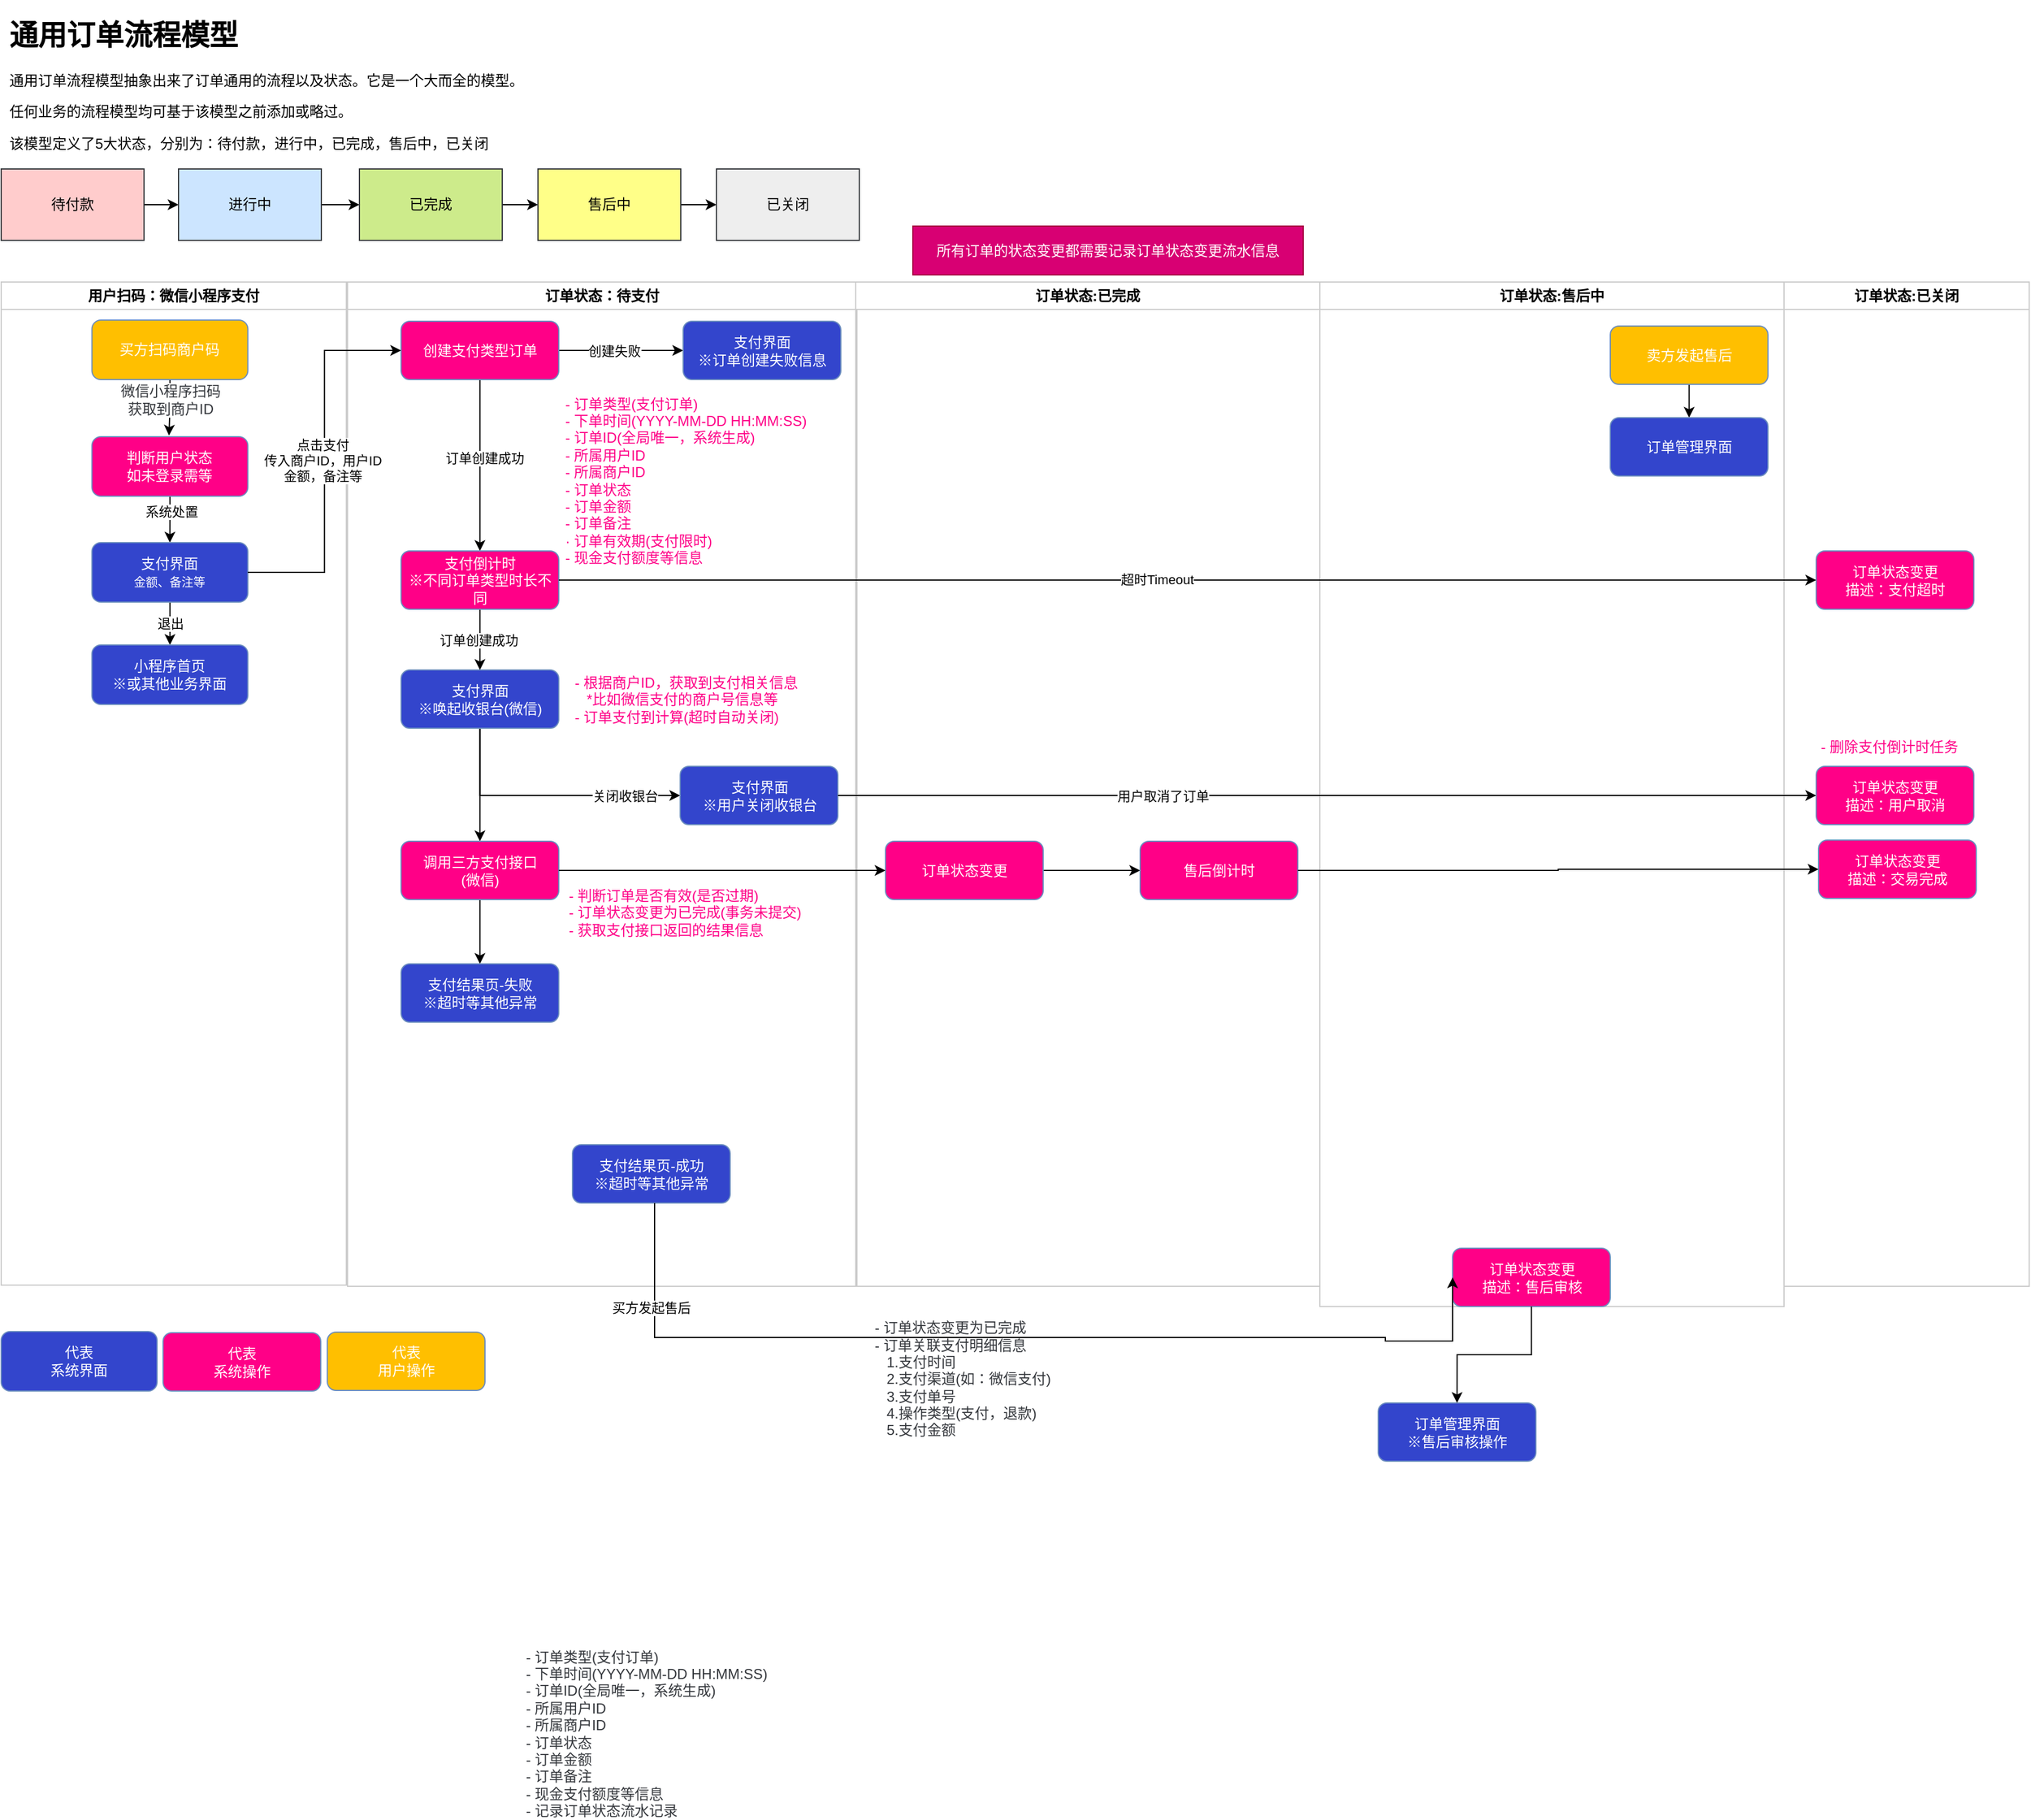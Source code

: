 <mxfile version="22.1.0" type="github">
  <diagram name="订单状态" id="O3KAAAbpH9t8ICp0gVx-">
    <mxGraphModel dx="4603" dy="1804" grid="0" gridSize="10" guides="1" tooltips="1" connect="1" arrows="1" fold="1" page="0" pageScale="1" pageWidth="827" pageHeight="1169" math="0" shadow="0">
      <root>
        <mxCell id="0" />
        <mxCell id="1" parent="0" />
        <mxCell id="49y2JjZSjfnPFW-xxPCn-1" value="&lt;h1&gt;通用订单流程模型&lt;/h1&gt;&lt;p&gt;通用订单流程模型抽象出来了订单通用的流程以及状态。它是一个大而全的模型。&lt;/p&gt;&lt;p&gt;任何业务的流程模型均可基于该模型之前添加或略过。&lt;/p&gt;&lt;p&gt;该模型定义了5大状态，分别为：待付款，进行中，已完成，售后中，已关闭&lt;/p&gt;" style="text;html=1;strokeColor=none;fillColor=none;spacing=5;spacingTop=-20;whiteSpace=wrap;overflow=hidden;rounded=0;" parent="1" vertex="1">
          <mxGeometry x="-2510" y="-552" width="510" height="120" as="geometry" />
        </mxCell>
        <mxCell id="49y2JjZSjfnPFW-xxPCn-4" value="" style="edgeStyle=orthogonalEdgeStyle;rounded=0;orthogonalLoop=1;jettySize=auto;html=1;" parent="1" source="49y2JjZSjfnPFW-xxPCn-2" target="49y2JjZSjfnPFW-xxPCn-3" edge="1">
          <mxGeometry relative="1" as="geometry" />
        </mxCell>
        <mxCell id="49y2JjZSjfnPFW-xxPCn-2" value="待付款" style="rounded=0;whiteSpace=wrap;html=1;fillColor=#ffcccc;strokeColor=#36393d;direction=east;" parent="1" vertex="1">
          <mxGeometry x="-2512" y="-420" width="120" height="60" as="geometry" />
        </mxCell>
        <mxCell id="49y2JjZSjfnPFW-xxPCn-6" value="" style="edgeStyle=orthogonalEdgeStyle;rounded=0;orthogonalLoop=1;jettySize=auto;html=1;" parent="1" source="49y2JjZSjfnPFW-xxPCn-3" target="49y2JjZSjfnPFW-xxPCn-5" edge="1">
          <mxGeometry relative="1" as="geometry" />
        </mxCell>
        <mxCell id="49y2JjZSjfnPFW-xxPCn-3" value="进行中" style="rounded=0;whiteSpace=wrap;html=1;fillColor=#cce5ff;strokeColor=#36393d;direction=east;" parent="1" vertex="1">
          <mxGeometry x="-2363" y="-420" width="120" height="60" as="geometry" />
        </mxCell>
        <mxCell id="49y2JjZSjfnPFW-xxPCn-8" value="" style="edgeStyle=orthogonalEdgeStyle;rounded=0;orthogonalLoop=1;jettySize=auto;html=1;" parent="1" source="49y2JjZSjfnPFW-xxPCn-5" target="49y2JjZSjfnPFW-xxPCn-7" edge="1">
          <mxGeometry relative="1" as="geometry" />
        </mxCell>
        <mxCell id="49y2JjZSjfnPFW-xxPCn-5" value="已完成" style="rounded=0;whiteSpace=wrap;html=1;fillColor=#cdeb8b;strokeColor=#36393d;direction=east;" parent="1" vertex="1">
          <mxGeometry x="-2211" y="-420" width="120" height="60" as="geometry" />
        </mxCell>
        <mxCell id="49y2JjZSjfnPFW-xxPCn-10" value="" style="edgeStyle=orthogonalEdgeStyle;rounded=0;orthogonalLoop=1;jettySize=auto;html=1;" parent="1" source="49y2JjZSjfnPFW-xxPCn-7" target="49y2JjZSjfnPFW-xxPCn-9" edge="1">
          <mxGeometry relative="1" as="geometry" />
        </mxCell>
        <mxCell id="49y2JjZSjfnPFW-xxPCn-7" value="售后中" style="rounded=0;whiteSpace=wrap;html=1;fillColor=#ffff88;strokeColor=#36393d;direction=east;" parent="1" vertex="1">
          <mxGeometry x="-2061" y="-420" width="120" height="60" as="geometry" />
        </mxCell>
        <mxCell id="49y2JjZSjfnPFW-xxPCn-9" value="已关闭" style="rounded=0;whiteSpace=wrap;html=1;fillColor=#eeeeee;strokeColor=#36393d;direction=east;" parent="1" vertex="1">
          <mxGeometry x="-1911" y="-420" width="120" height="60" as="geometry" />
        </mxCell>
        <mxCell id="49y2JjZSjfnPFW-xxPCn-39" value="用户扫码：微信小程序支付" style="swimlane;whiteSpace=wrap;html=1;strokeColor=#CCCCCC;" parent="1" vertex="1">
          <mxGeometry x="-2512" y="-325" width="290" height="843" as="geometry">
            <mxRectangle x="30" y="320" width="179" height="26" as="alternateBounds" />
          </mxGeometry>
        </mxCell>
        <mxCell id="49y2JjZSjfnPFW-xxPCn-40" style="edgeStyle=orthogonalEdgeStyle;rounded=0;orthogonalLoop=1;jettySize=auto;html=1;entryX=0.5;entryY=0;entryDx=0;entryDy=0;fontFamily=Helvetica;fontSize=12;fontColor=#FFF;" parent="49y2JjZSjfnPFW-xxPCn-39" source="49y2JjZSjfnPFW-xxPCn-42" edge="1">
          <mxGeometry relative="1" as="geometry">
            <mxPoint x="141" y="129" as="targetPoint" />
          </mxGeometry>
        </mxCell>
        <mxCell id="49y2JjZSjfnPFW-xxPCn-41" value="&lt;font color=&quot;#34373c&quot;&gt;微信小程序扫码&lt;br&gt;获取到商户ID&lt;br&gt;&lt;/font&gt;" style="edgeLabel;html=1;align=center;verticalAlign=middle;resizable=0;points=[];fontSize=12;fontFamily=Helvetica;fontColor=#FFF;" parent="49y2JjZSjfnPFW-xxPCn-40" vertex="1" connectable="0">
          <mxGeometry x="-0.232" relative="1" as="geometry">
            <mxPoint y="-1" as="offset" />
          </mxGeometry>
        </mxCell>
        <mxCell id="49y2JjZSjfnPFW-xxPCn-42" value="买方扫码商户码" style="rounded=1;whiteSpace=wrap;html=1;fillColor=#FFBF00;strokeColor=#6c8ebf;fontColor=#FFF;" parent="49y2JjZSjfnPFW-xxPCn-39" vertex="1">
          <mxGeometry x="76.25" y="32" width="131" height="50" as="geometry" />
        </mxCell>
        <mxCell id="49y2JjZSjfnPFW-xxPCn-61" style="edgeStyle=orthogonalEdgeStyle;rounded=0;orthogonalLoop=1;jettySize=auto;html=1;entryX=0.5;entryY=0;entryDx=0;entryDy=0;" parent="49y2JjZSjfnPFW-xxPCn-39" source="49y2JjZSjfnPFW-xxPCn-58" target="49y2JjZSjfnPFW-xxPCn-60" edge="1">
          <mxGeometry relative="1" as="geometry" />
        </mxCell>
        <mxCell id="49y2JjZSjfnPFW-xxPCn-64" value="系统处置" style="edgeLabel;html=1;align=center;verticalAlign=middle;resizable=0;points=[];" parent="49y2JjZSjfnPFW-xxPCn-61" vertex="1" connectable="0">
          <mxGeometry x="-0.367" y="1" relative="1" as="geometry">
            <mxPoint as="offset" />
          </mxGeometry>
        </mxCell>
        <mxCell id="49y2JjZSjfnPFW-xxPCn-58" value="判断用户状态&lt;br&gt;如未登录需等" style="rounded=1;whiteSpace=wrap;html=1;fillColor=#FF0087;strokeColor=#6c8ebf;fontColor=#FFF;" parent="49y2JjZSjfnPFW-xxPCn-39" vertex="1">
          <mxGeometry x="76.25" y="130" width="131" height="50" as="geometry" />
        </mxCell>
        <mxCell id="49y2JjZSjfnPFW-xxPCn-63" value="退出" style="edgeStyle=orthogonalEdgeStyle;rounded=0;orthogonalLoop=1;jettySize=auto;html=1;" parent="49y2JjZSjfnPFW-xxPCn-39" source="49y2JjZSjfnPFW-xxPCn-60" target="49y2JjZSjfnPFW-xxPCn-62" edge="1">
          <mxGeometry relative="1" as="geometry" />
        </mxCell>
        <mxCell id="49y2JjZSjfnPFW-xxPCn-60" value="支付界面&lt;br&gt;&lt;font style=&quot;font-size: 10px;&quot;&gt;金额、备注等&lt;/font&gt;" style="rounded=1;whiteSpace=wrap;html=1;fillColor=#3345CC;strokeColor=#6c8ebf;fontColor=#FFF;" parent="49y2JjZSjfnPFW-xxPCn-39" vertex="1">
          <mxGeometry x="76.25" y="219" width="131" height="50" as="geometry" />
        </mxCell>
        <mxCell id="49y2JjZSjfnPFW-xxPCn-62" value="小程序首页&lt;br&gt;※或其他业务界面" style="rounded=1;whiteSpace=wrap;html=1;fillColor=#3345CC;strokeColor=#6c8ebf;fontColor=#FFF;" parent="49y2JjZSjfnPFW-xxPCn-39" vertex="1">
          <mxGeometry x="76.25" y="305" width="131" height="50" as="geometry" />
        </mxCell>
        <mxCell id="49y2JjZSjfnPFW-xxPCn-65" value="订单状态：待支付" style="swimlane;whiteSpace=wrap;html=1;strokeColor=#CCCCCC;" parent="1" vertex="1">
          <mxGeometry x="-2221" y="-325" width="428" height="844" as="geometry" />
        </mxCell>
        <mxCell id="49y2JjZSjfnPFW-xxPCn-71" style="edgeStyle=orthogonalEdgeStyle;rounded=0;orthogonalLoop=1;jettySize=auto;html=1;entryX=0;entryY=0.5;entryDx=0;entryDy=0;" parent="49y2JjZSjfnPFW-xxPCn-65" source="49y2JjZSjfnPFW-xxPCn-66" target="49y2JjZSjfnPFW-xxPCn-70" edge="1">
          <mxGeometry relative="1" as="geometry" />
        </mxCell>
        <mxCell id="49y2JjZSjfnPFW-xxPCn-72" value="创建失败" style="edgeLabel;html=1;align=center;verticalAlign=middle;resizable=0;points=[];" parent="49y2JjZSjfnPFW-xxPCn-71" vertex="1" connectable="0">
          <mxGeometry x="-0.206" y="-4" relative="1" as="geometry">
            <mxPoint x="5" y="-4" as="offset" />
          </mxGeometry>
        </mxCell>
        <mxCell id="49y2JjZSjfnPFW-xxPCn-138" style="edgeStyle=orthogonalEdgeStyle;rounded=0;orthogonalLoop=1;jettySize=auto;html=1;entryX=0.5;entryY=0;entryDx=0;entryDy=0;" parent="49y2JjZSjfnPFW-xxPCn-65" source="49y2JjZSjfnPFW-xxPCn-66" target="49y2JjZSjfnPFW-xxPCn-137" edge="1">
          <mxGeometry relative="1" as="geometry" />
        </mxCell>
        <mxCell id="49y2JjZSjfnPFW-xxPCn-141" value="订单创建成功" style="edgeLabel;html=1;align=center;verticalAlign=middle;resizable=0;points=[];" parent="49y2JjZSjfnPFW-xxPCn-138" vertex="1" connectable="0">
          <mxGeometry x="-0.092" y="3" relative="1" as="geometry">
            <mxPoint as="offset" />
          </mxGeometry>
        </mxCell>
        <mxCell id="49y2JjZSjfnPFW-xxPCn-66" value="创建支付类型订单" style="rounded=1;whiteSpace=wrap;html=1;fillColor=#FF0087;strokeColor=#6c8ebf;fontColor=#FFF;" parent="49y2JjZSjfnPFW-xxPCn-65" vertex="1">
          <mxGeometry x="45" y="33" width="132.5" height="49" as="geometry" />
        </mxCell>
        <mxCell id="49y2JjZSjfnPFW-xxPCn-70" value="支付界面&lt;br&gt;※订单创建失败信息" style="rounded=1;whiteSpace=wrap;html=1;fillColor=#3345CC;strokeColor=#6c8ebf;fontColor=#FFF;" parent="49y2JjZSjfnPFW-xxPCn-65" vertex="1">
          <mxGeometry x="282" y="33" width="132.5" height="49" as="geometry" />
        </mxCell>
        <mxCell id="49y2JjZSjfnPFW-xxPCn-67" value="- 订单类型(支付订单)&lt;br&gt;- 下单时间(YYYY-MM-DD HH:MM:SS)&lt;br&gt;- 订单ID(全局唯一，系统生成)&lt;br&gt;- 所属用户ID&lt;br&gt;- 所属商户ID&lt;br&gt;- 订单状态&lt;br&gt;- 订单金额&lt;br&gt;- 订单备注&lt;br&gt;· 订单有效期(支付限时)&lt;br&gt;- 现金支付额度等信息" style="text;html=1;strokeColor=none;fillColor=none;align=left;verticalAlign=middle;whiteSpace=wrap;rounded=0;fontSize=12;fontFamily=Helvetica;fontColor=#FF0087;" parent="49y2JjZSjfnPFW-xxPCn-65" vertex="1">
          <mxGeometry x="181" y="86" width="231" height="161" as="geometry" />
        </mxCell>
        <mxCell id="49y2JjZSjfnPFW-xxPCn-142" style="edgeStyle=orthogonalEdgeStyle;rounded=0;orthogonalLoop=1;jettySize=auto;html=1;entryX=0;entryY=0.5;entryDx=0;entryDy=0;" parent="49y2JjZSjfnPFW-xxPCn-65" source="49y2JjZSjfnPFW-xxPCn-73" target="49y2JjZSjfnPFW-xxPCn-87" edge="1">
          <mxGeometry relative="1" as="geometry">
            <Array as="points">
              <mxPoint x="111" y="432" />
            </Array>
          </mxGeometry>
        </mxCell>
        <mxCell id="49y2JjZSjfnPFW-xxPCn-143" value="关闭收银台" style="edgeLabel;html=1;align=center;verticalAlign=middle;resizable=0;points=[];" parent="49y2JjZSjfnPFW-xxPCn-142" vertex="1" connectable="0">
          <mxGeometry x="0.621" y="-1" relative="1" as="geometry">
            <mxPoint x="-4" y="-1" as="offset" />
          </mxGeometry>
        </mxCell>
        <mxCell id="f1P4lGSasqayBtfQSkuf-2" style="edgeStyle=orthogonalEdgeStyle;rounded=0;orthogonalLoop=1;jettySize=auto;html=1;entryX=0.5;entryY=0;entryDx=0;entryDy=0;" edge="1" parent="49y2JjZSjfnPFW-xxPCn-65" source="49y2JjZSjfnPFW-xxPCn-73" target="f1P4lGSasqayBtfQSkuf-1">
          <mxGeometry relative="1" as="geometry" />
        </mxCell>
        <mxCell id="49y2JjZSjfnPFW-xxPCn-73" value="支付界面&lt;br&gt;※唤起收银台(微信)" style="rounded=1;whiteSpace=wrap;html=1;fillColor=#3345CC;strokeColor=#6c8ebf;fontColor=#FFF;" parent="49y2JjZSjfnPFW-xxPCn-65" vertex="1">
          <mxGeometry x="45" y="326" width="132.5" height="49" as="geometry" />
        </mxCell>
        <mxCell id="49y2JjZSjfnPFW-xxPCn-77" value="- 根据商户ID，获取到支付相关信息&lt;br&gt;&amp;nbsp; &amp;nbsp;*比如微信支付的商户号信息等&lt;br&gt;- 订单支付到计算(超时自动关闭)" style="text;html=1;strokeColor=none;fillColor=none;align=left;verticalAlign=middle;whiteSpace=wrap;rounded=0;fontSize=12;fontFamily=Helvetica;fontColor=#FF0087;" parent="49y2JjZSjfnPFW-xxPCn-65" vertex="1">
          <mxGeometry x="189" y="328" width="231" height="45" as="geometry" />
        </mxCell>
        <mxCell id="49y2JjZSjfnPFW-xxPCn-89" value="支付结果页-成功&lt;br&gt;※超时等其他异常" style="rounded=1;whiteSpace=wrap;html=1;fillColor=#3345CC;strokeColor=#6c8ebf;fontColor=#FFF;" parent="49y2JjZSjfnPFW-xxPCn-65" vertex="1">
          <mxGeometry x="189" y="725" width="132.5" height="49" as="geometry" />
        </mxCell>
        <mxCell id="49y2JjZSjfnPFW-xxPCn-139" style="edgeStyle=orthogonalEdgeStyle;rounded=0;orthogonalLoop=1;jettySize=auto;html=1;entryX=0.5;entryY=0;entryDx=0;entryDy=0;" parent="49y2JjZSjfnPFW-xxPCn-65" source="49y2JjZSjfnPFW-xxPCn-137" target="49y2JjZSjfnPFW-xxPCn-73" edge="1">
          <mxGeometry relative="1" as="geometry" />
        </mxCell>
        <mxCell id="49y2JjZSjfnPFW-xxPCn-140" value="订单创建成功" style="edgeLabel;html=1;align=center;verticalAlign=middle;resizable=0;points=[];" parent="49y2JjZSjfnPFW-xxPCn-139" vertex="1" connectable="0">
          <mxGeometry x="0.038" y="-2" relative="1" as="geometry">
            <mxPoint y="-1" as="offset" />
          </mxGeometry>
        </mxCell>
        <mxCell id="49y2JjZSjfnPFW-xxPCn-137" value="支付倒计时&lt;br&gt;※不同订单类型时长不同" style="rounded=1;whiteSpace=wrap;html=1;fillColor=#FF0087;strokeColor=#6c8ebf;fontColor=#FFF;" parent="49y2JjZSjfnPFW-xxPCn-65" vertex="1">
          <mxGeometry x="45" y="226" width="132.5" height="49" as="geometry" />
        </mxCell>
        <mxCell id="49y2JjZSjfnPFW-xxPCn-87" value="支付界面&lt;br&gt;※用户关闭收银台" style="rounded=1;whiteSpace=wrap;html=1;fillColor=#3345CC;strokeColor=#6c8ebf;fontColor=#FFF;" parent="49y2JjZSjfnPFW-xxPCn-65" vertex="1">
          <mxGeometry x="279.5" y="407" width="132.5" height="49" as="geometry" />
        </mxCell>
        <mxCell id="f1P4lGSasqayBtfQSkuf-5" style="edgeStyle=orthogonalEdgeStyle;rounded=0;orthogonalLoop=1;jettySize=auto;html=1;entryX=0.5;entryY=0;entryDx=0;entryDy=0;" edge="1" parent="49y2JjZSjfnPFW-xxPCn-65" source="f1P4lGSasqayBtfQSkuf-1" target="f1P4lGSasqayBtfQSkuf-4">
          <mxGeometry relative="1" as="geometry" />
        </mxCell>
        <mxCell id="f1P4lGSasqayBtfQSkuf-1" value="调用三方支付接口&lt;br&gt;(微信)" style="rounded=1;whiteSpace=wrap;html=1;fillColor=#FF0087;strokeColor=#6c8ebf;fontColor=#FFF;" vertex="1" parent="49y2JjZSjfnPFW-xxPCn-65">
          <mxGeometry x="45" y="470" width="132.5" height="49" as="geometry" />
        </mxCell>
        <mxCell id="f1P4lGSasqayBtfQSkuf-3" value="- 判断订单是否有效(是否过期)&lt;br&gt;- 订单状态变更为已完成(事务未提交)&lt;br&gt;- 获取支付接口返回的结果信息" style="text;html=1;strokeColor=none;fillColor=none;align=left;verticalAlign=middle;whiteSpace=wrap;rounded=0;fontSize=12;fontFamily=Helvetica;fontColor=#FF0087;" vertex="1" parent="49y2JjZSjfnPFW-xxPCn-65">
          <mxGeometry x="183.5" y="507" width="231" height="45" as="geometry" />
        </mxCell>
        <mxCell id="f1P4lGSasqayBtfQSkuf-4" value="支付结果页-失败&lt;br&gt;※超时等其他异常" style="rounded=1;whiteSpace=wrap;html=1;fillColor=#3345CC;strokeColor=#6c8ebf;fontColor=#FFF;" vertex="1" parent="49y2JjZSjfnPFW-xxPCn-65">
          <mxGeometry x="45" y="573" width="132.5" height="49" as="geometry" />
        </mxCell>
        <mxCell id="49y2JjZSjfnPFW-xxPCn-68" style="edgeStyle=orthogonalEdgeStyle;rounded=0;orthogonalLoop=1;jettySize=auto;html=1;entryX=0;entryY=0.5;entryDx=0;entryDy=0;" parent="1" source="49y2JjZSjfnPFW-xxPCn-60" target="49y2JjZSjfnPFW-xxPCn-66" edge="1">
          <mxGeometry relative="1" as="geometry" />
        </mxCell>
        <mxCell id="49y2JjZSjfnPFW-xxPCn-69" value="点击支付&lt;br&gt;传入商户ID，用户ID&lt;br&gt;金额，备注等" style="edgeLabel;html=1;align=center;verticalAlign=middle;resizable=0;points=[];" parent="49y2JjZSjfnPFW-xxPCn-68" vertex="1" connectable="0">
          <mxGeometry x="0.006" y="2" relative="1" as="geometry">
            <mxPoint as="offset" />
          </mxGeometry>
        </mxCell>
        <mxCell id="49y2JjZSjfnPFW-xxPCn-83" value="代表&lt;br&gt;系统界面" style="rounded=1;whiteSpace=wrap;html=1;fillColor=#3345CC;strokeColor=#6c8ebf;fontColor=#FFF;" parent="1" vertex="1">
          <mxGeometry x="-2512" y="557" width="131" height="50" as="geometry" />
        </mxCell>
        <mxCell id="49y2JjZSjfnPFW-xxPCn-84" value="代表&lt;br&gt;系统操作" style="rounded=1;whiteSpace=wrap;html=1;fillColor=#FF0087;strokeColor=#6c8ebf;fontColor=#FFF;" parent="1" vertex="1">
          <mxGeometry x="-2376" y="558" width="132.5" height="49" as="geometry" />
        </mxCell>
        <mxCell id="49y2JjZSjfnPFW-xxPCn-85" value="代表&lt;br&gt;用户操作" style="rounded=1;whiteSpace=wrap;html=1;fillColor=#FFBF00;strokeColor=#6c8ebf;fontColor=#FFF;" parent="1" vertex="1">
          <mxGeometry x="-2238" y="557.5" width="132.5" height="49" as="geometry" />
        </mxCell>
        <mxCell id="49y2JjZSjfnPFW-xxPCn-97" value="订单状态:已完成" style="swimlane;whiteSpace=wrap;html=1;strokeColor=#CCCCCC;" parent="1" vertex="1">
          <mxGeometry x="-1794" y="-325" width="390" height="844" as="geometry" />
        </mxCell>
        <mxCell id="49y2JjZSjfnPFW-xxPCn-119" style="edgeStyle=orthogonalEdgeStyle;rounded=0;orthogonalLoop=1;jettySize=auto;html=1;entryX=0;entryY=0.5;entryDx=0;entryDy=0;" parent="49y2JjZSjfnPFW-xxPCn-97" source="49y2JjZSjfnPFW-xxPCn-113" target="49y2JjZSjfnPFW-xxPCn-118" edge="1">
          <mxGeometry relative="1" as="geometry" />
        </mxCell>
        <mxCell id="49y2JjZSjfnPFW-xxPCn-113" value="订单状态变更" style="rounded=1;whiteSpace=wrap;html=1;fillColor=#FF0087;strokeColor=#6c8ebf;fontColor=#FFF;" parent="49y2JjZSjfnPFW-xxPCn-97" vertex="1">
          <mxGeometry x="25" y="470" width="132.5" height="49" as="geometry" />
        </mxCell>
        <mxCell id="49y2JjZSjfnPFW-xxPCn-118" value="售后倒计时" style="rounded=1;whiteSpace=wrap;html=1;fillColor=#FF0087;strokeColor=#6c8ebf;fontColor=#FFF;" parent="49y2JjZSjfnPFW-xxPCn-97" vertex="1">
          <mxGeometry x="239" y="470" width="132.5" height="49" as="geometry" />
        </mxCell>
        <mxCell id="49y2JjZSjfnPFW-xxPCn-120" value="订单状态:售后中" style="swimlane;whiteSpace=wrap;html=1;strokeColor=#CCCCCC;" parent="1" vertex="1">
          <mxGeometry x="-1404" y="-325" width="390" height="861" as="geometry" />
        </mxCell>
        <mxCell id="49y2JjZSjfnPFW-xxPCn-121" style="edgeStyle=orthogonalEdgeStyle;rounded=0;orthogonalLoop=1;jettySize=auto;html=1;entryX=0;entryY=0.5;entryDx=0;entryDy=0;" parent="49y2JjZSjfnPFW-xxPCn-120" edge="1">
          <mxGeometry relative="1" as="geometry">
            <mxPoint x="181.25" y="493.5" as="sourcePoint" />
          </mxGeometry>
        </mxCell>
        <mxCell id="49y2JjZSjfnPFW-xxPCn-127" value="订单管理界面&lt;br&gt;※售后审核操作" style="rounded=1;whiteSpace=wrap;html=1;fillColor=#3345CC;strokeColor=#6c8ebf;fontColor=#FFF;" parent="49y2JjZSjfnPFW-xxPCn-120" vertex="1">
          <mxGeometry x="49" y="942" width="132.5" height="49" as="geometry" />
        </mxCell>
        <mxCell id="49y2JjZSjfnPFW-xxPCn-131" style="edgeStyle=orthogonalEdgeStyle;rounded=0;orthogonalLoop=1;jettySize=auto;html=1;" parent="49y2JjZSjfnPFW-xxPCn-120" source="49y2JjZSjfnPFW-xxPCn-129" target="49y2JjZSjfnPFW-xxPCn-130" edge="1">
          <mxGeometry relative="1" as="geometry" />
        </mxCell>
        <mxCell id="49y2JjZSjfnPFW-xxPCn-129" value="卖方发起售后" style="rounded=1;whiteSpace=wrap;html=1;fillColor=#FFBF00;strokeColor=#6c8ebf;fontColor=#FFF;" parent="49y2JjZSjfnPFW-xxPCn-120" vertex="1">
          <mxGeometry x="244" y="37" width="132.5" height="49" as="geometry" />
        </mxCell>
        <mxCell id="49y2JjZSjfnPFW-xxPCn-130" value="订单管理界面" style="rounded=1;whiteSpace=wrap;html=1;fillColor=#3345CC;strokeColor=#6c8ebf;fontColor=#FFF;" parent="49y2JjZSjfnPFW-xxPCn-120" vertex="1">
          <mxGeometry x="244" y="114" width="132.5" height="49" as="geometry" />
        </mxCell>
        <mxCell id="49y2JjZSjfnPFW-xxPCn-128" value="订单状态变更&lt;br&gt;描述：售后审核" style="rounded=1;whiteSpace=wrap;html=1;fillColor=#FF0087;strokeColor=#6c8ebf;fontColor=#FFF;" parent="49y2JjZSjfnPFW-xxPCn-120" vertex="1">
          <mxGeometry x="111.5" y="812" width="132.5" height="49" as="geometry" />
        </mxCell>
        <mxCell id="49y2JjZSjfnPFW-xxPCn-136" style="edgeStyle=orthogonalEdgeStyle;rounded=0;orthogonalLoop=1;jettySize=auto;html=1;entryX=0.5;entryY=0;entryDx=0;entryDy=0;" parent="49y2JjZSjfnPFW-xxPCn-120" source="49y2JjZSjfnPFW-xxPCn-128" target="49y2JjZSjfnPFW-xxPCn-127" edge="1">
          <mxGeometry relative="1" as="geometry" />
        </mxCell>
        <mxCell id="49y2JjZSjfnPFW-xxPCn-125" value="订单状态:已关闭" style="swimlane;whiteSpace=wrap;html=1;strokeColor=#CCCCCC;" parent="1" vertex="1">
          <mxGeometry x="-1014" y="-325" width="206" height="844" as="geometry" />
        </mxCell>
        <mxCell id="49y2JjZSjfnPFW-xxPCn-126" style="edgeStyle=orthogonalEdgeStyle;rounded=0;orthogonalLoop=1;jettySize=auto;html=1;entryX=0;entryY=0.5;entryDx=0;entryDy=0;" parent="49y2JjZSjfnPFW-xxPCn-125" edge="1">
          <mxGeometry relative="1" as="geometry">
            <mxPoint x="181.25" y="493.5" as="sourcePoint" />
          </mxGeometry>
        </mxCell>
        <mxCell id="49y2JjZSjfnPFW-xxPCn-144" value="订单状态变更&lt;br&gt;描述：支付超时" style="rounded=1;whiteSpace=wrap;html=1;fillColor=#FF0087;strokeColor=#6c8ebf;fontColor=#FFF;" parent="49y2JjZSjfnPFW-xxPCn-125" vertex="1">
          <mxGeometry x="27" y="226" width="132.5" height="49" as="geometry" />
        </mxCell>
        <mxCell id="49y2JjZSjfnPFW-xxPCn-147" value="订单状态变更&lt;br&gt;描述：用户取消" style="rounded=1;whiteSpace=wrap;html=1;fillColor=#FF0087;strokeColor=#6c8ebf;fontColor=#FFF;" parent="49y2JjZSjfnPFW-xxPCn-125" vertex="1">
          <mxGeometry x="27" y="407" width="132.5" height="49" as="geometry" />
        </mxCell>
        <mxCell id="49y2JjZSjfnPFW-xxPCn-153" value="- 删除支付倒计时任务" style="text;html=1;strokeColor=none;fillColor=none;align=left;verticalAlign=middle;whiteSpace=wrap;rounded=0;fontSize=12;fontFamily=Helvetica;fontColor=#FF0087;" parent="49y2JjZSjfnPFW-xxPCn-125" vertex="1">
          <mxGeometry x="29" y="379" width="131" height="23" as="geometry" />
        </mxCell>
        <mxCell id="f1P4lGSasqayBtfQSkuf-8" value="订单状态变更&lt;br&gt;描述：交易完成" style="rounded=1;whiteSpace=wrap;html=1;fillColor=#FF0087;strokeColor=#6c8ebf;fontColor=#FFF;" vertex="1" parent="49y2JjZSjfnPFW-xxPCn-125">
          <mxGeometry x="29" y="469" width="132.5" height="49" as="geometry" />
        </mxCell>
        <mxCell id="49y2JjZSjfnPFW-xxPCn-132" style="edgeStyle=orthogonalEdgeStyle;rounded=0;orthogonalLoop=1;jettySize=auto;html=1;entryX=0;entryY=0.5;entryDx=0;entryDy=0;" parent="1" source="49y2JjZSjfnPFW-xxPCn-89" target="49y2JjZSjfnPFW-xxPCn-128" edge="1">
          <mxGeometry relative="1" as="geometry">
            <Array as="points">
              <mxPoint x="-1963" y="562" />
              <mxPoint x="-1349" y="562" />
              <mxPoint x="-1349" y="565" />
            </Array>
          </mxGeometry>
        </mxCell>
        <mxCell id="49y2JjZSjfnPFW-xxPCn-133" value="买方发起售后" style="edgeLabel;html=1;align=center;verticalAlign=middle;resizable=0;points=[];" parent="49y2JjZSjfnPFW-xxPCn-132" vertex="1" connectable="0">
          <mxGeometry x="-0.791" y="-3" relative="1" as="geometry">
            <mxPoint as="offset" />
          </mxGeometry>
        </mxCell>
        <mxCell id="49y2JjZSjfnPFW-xxPCn-117" value="- 订单状态变更为已完成&lt;br&gt;- 订单关联支付明细信息&lt;br&gt;&amp;nbsp; &amp;nbsp;1.支付时间&lt;br&gt;&amp;nbsp; &amp;nbsp;2.支付渠道(如：微信支付)&lt;br&gt;&amp;nbsp; &amp;nbsp;3.支付单号&lt;br&gt;&amp;nbsp; &amp;nbsp;4.操作类型(支付，退款)&lt;br&gt;&amp;nbsp; &amp;nbsp;5.支付金额" style="text;html=1;strokeColor=none;fillColor=none;align=left;verticalAlign=middle;whiteSpace=wrap;rounded=0;fontSize=12;fontFamily=Helvetica;fontColor=#34373C;" parent="1" vertex="1">
          <mxGeometry x="-1780" y="547" width="170" height="100" as="geometry" />
        </mxCell>
        <mxCell id="49y2JjZSjfnPFW-xxPCn-145" style="edgeStyle=orthogonalEdgeStyle;rounded=0;orthogonalLoop=1;jettySize=auto;html=1;entryX=0;entryY=0.5;entryDx=0;entryDy=0;" parent="1" source="49y2JjZSjfnPFW-xxPCn-137" target="49y2JjZSjfnPFW-xxPCn-144" edge="1">
          <mxGeometry relative="1" as="geometry" />
        </mxCell>
        <mxCell id="49y2JjZSjfnPFW-xxPCn-146" value="超时Timeout" style="edgeLabel;html=1;align=center;verticalAlign=middle;resizable=0;points=[];" parent="49y2JjZSjfnPFW-xxPCn-145" vertex="1" connectable="0">
          <mxGeometry x="-0.05" y="1" relative="1" as="geometry">
            <mxPoint as="offset" />
          </mxGeometry>
        </mxCell>
        <mxCell id="49y2JjZSjfnPFW-xxPCn-148" style="edgeStyle=orthogonalEdgeStyle;rounded=0;orthogonalLoop=1;jettySize=auto;html=1;entryX=0;entryY=0.5;entryDx=0;entryDy=0;" parent="1" source="49y2JjZSjfnPFW-xxPCn-87" target="49y2JjZSjfnPFW-xxPCn-147" edge="1">
          <mxGeometry relative="1" as="geometry" />
        </mxCell>
        <mxCell id="49y2JjZSjfnPFW-xxPCn-149" value="用户取消了订单" style="edgeLabel;html=1;align=center;verticalAlign=middle;resizable=0;points=[];" parent="49y2JjZSjfnPFW-xxPCn-148" vertex="1" connectable="0">
          <mxGeometry x="-0.133" y="1" relative="1" as="geometry">
            <mxPoint x="-84" y="1" as="offset" />
          </mxGeometry>
        </mxCell>
        <mxCell id="49y2JjZSjfnPFW-xxPCn-150" value="- 订单类型(支付订单)&lt;br&gt;- 下单时间(YYYY-MM-DD HH:MM:SS)&lt;br&gt;- 订单ID(全局唯一，系统生成)&lt;br&gt;- 所属用户ID&lt;br&gt;- 所属商户ID&lt;br&gt;- 订单状态&lt;br&gt;- 订单金额&lt;br&gt;- 订单备注&lt;br&gt;- 现金支付额度等信息&lt;br&gt;- 记录订单状态流水记录" style="text;html=1;strokeColor=none;fillColor=none;align=left;verticalAlign=middle;whiteSpace=wrap;rounded=0;fontSize=12;fontFamily=Helvetica;fontColor=#34373C;" parent="1" vertex="1">
          <mxGeometry x="-2073" y="825" width="231" height="139" as="geometry" />
        </mxCell>
        <mxCell id="f1P4lGSasqayBtfQSkuf-7" style="edgeStyle=orthogonalEdgeStyle;rounded=0;orthogonalLoop=1;jettySize=auto;html=1;entryX=0;entryY=0.5;entryDx=0;entryDy=0;" edge="1" parent="1" source="f1P4lGSasqayBtfQSkuf-1" target="49y2JjZSjfnPFW-xxPCn-113">
          <mxGeometry relative="1" as="geometry" />
        </mxCell>
        <mxCell id="f1P4lGSasqayBtfQSkuf-9" style="edgeStyle=orthogonalEdgeStyle;rounded=0;orthogonalLoop=1;jettySize=auto;html=1;entryX=0;entryY=0.5;entryDx=0;entryDy=0;" edge="1" parent="1" source="49y2JjZSjfnPFW-xxPCn-118" target="f1P4lGSasqayBtfQSkuf-8">
          <mxGeometry relative="1" as="geometry" />
        </mxCell>
        <mxCell id="f1P4lGSasqayBtfQSkuf-11" value="所有订单的状态变更都需要记录订单状态变更流水信息" style="text;html=1;strokeColor=#A50040;fillColor=#d80073;align=center;verticalAlign=middle;whiteSpace=wrap;rounded=0;fontSize=12;fontFamily=Helvetica;fontColor=#ffffff;" vertex="1" parent="1">
          <mxGeometry x="-1746" y="-372" width="328" height="41" as="geometry" />
        </mxCell>
      </root>
    </mxGraphModel>
  </diagram>
</mxfile>
